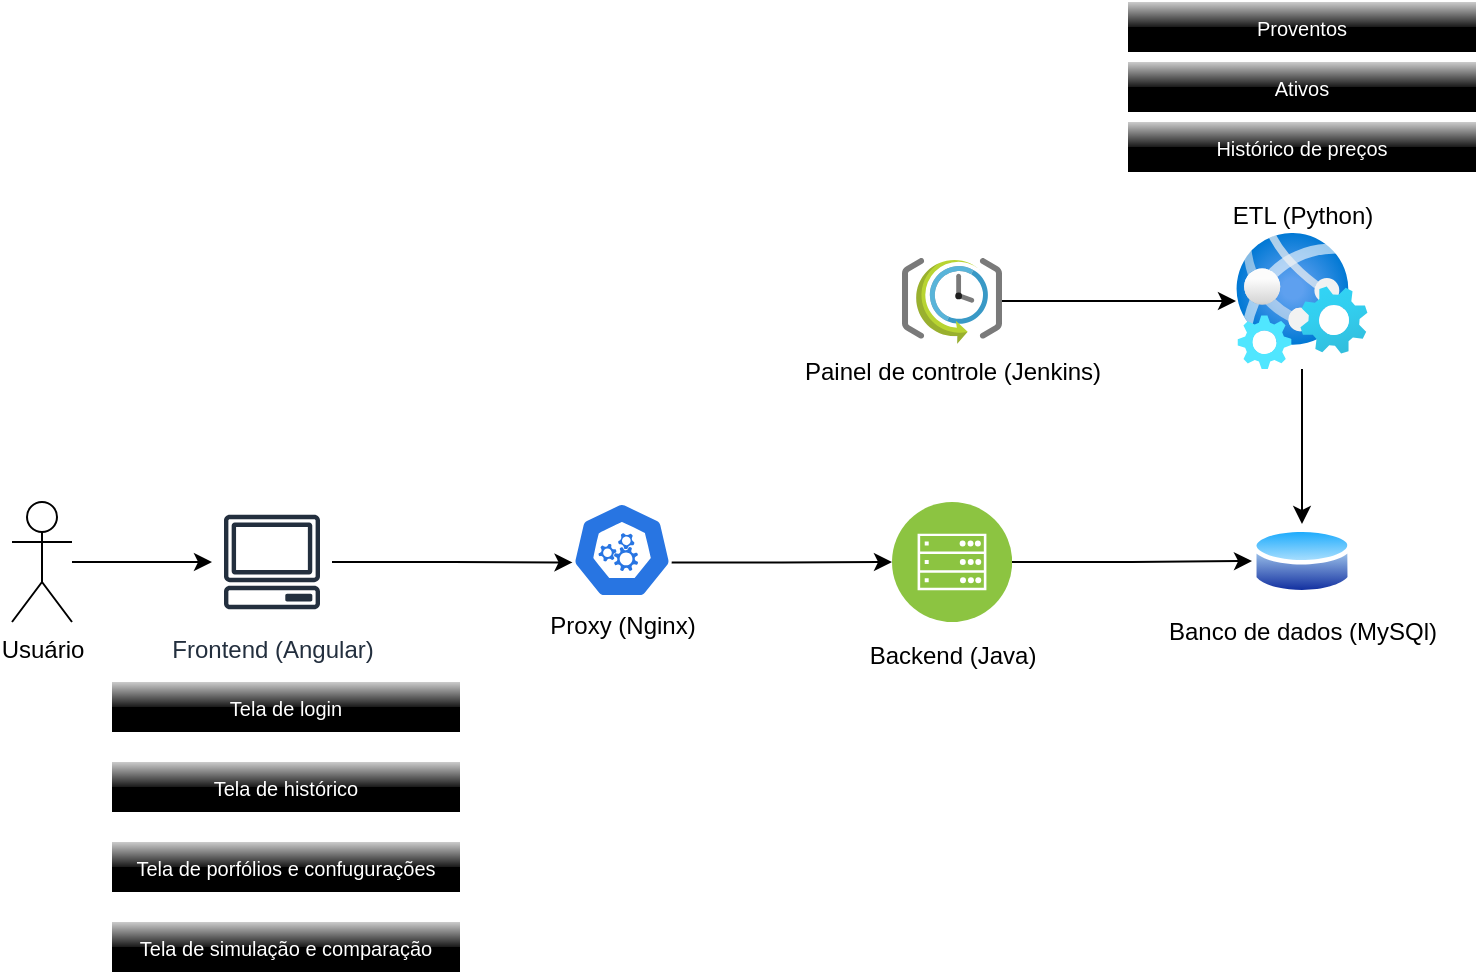<mxfile version="26.0.4">
  <diagram name="Página-1" id="GmB_ipgcuZzCmFC9uFD9">
    <mxGraphModel dx="1434" dy="835" grid="1" gridSize="10" guides="1" tooltips="1" connect="1" arrows="1" fold="1" page="1" pageScale="1" pageWidth="827" pageHeight="1169" math="0" shadow="0">
      <root>
        <mxCell id="0" />
        <mxCell id="1" parent="0" />
        <mxCell id="98B7Fcaqq5iTF7YMwLrI-7" style="edgeStyle=orthogonalEdgeStyle;rounded=0;orthogonalLoop=1;jettySize=auto;html=1;" parent="1" source="98B7Fcaqq5iTF7YMwLrI-5" target="98B7Fcaqq5iTF7YMwLrI-6" edge="1">
          <mxGeometry relative="1" as="geometry" />
        </mxCell>
        <mxCell id="98B7Fcaqq5iTF7YMwLrI-5" value="Usuário" style="shape=umlActor;verticalLabelPosition=bottom;verticalAlign=top;html=1;outlineConnect=0;" parent="1" vertex="1">
          <mxGeometry x="60" y="350" width="30" height="60" as="geometry" />
        </mxCell>
        <mxCell id="98B7Fcaqq5iTF7YMwLrI-6" value="Frontend (Angular)" style="sketch=0;outlineConnect=0;fontColor=#232F3E;gradientColor=none;strokeColor=#232F3E;fillColor=#ffffff;dashed=0;verticalLabelPosition=bottom;verticalAlign=top;align=center;html=1;fontSize=12;fontStyle=0;aspect=fixed;shape=mxgraph.aws4.resourceIcon;resIcon=mxgraph.aws4.client;" parent="1" vertex="1">
          <mxGeometry x="160" y="350" width="60" height="60" as="geometry" />
        </mxCell>
        <mxCell id="98B7Fcaqq5iTF7YMwLrI-8" value="Tela de login" style="strokeWidth=1;html=1;shadow=0;dashed=0;shape=mxgraph.ios.iScreenNameBar;fillColor2=#000000;fillColor3=#ffffff;buttonText=;fontColor=#ffffff;fontSize=10;whiteSpace=wrap;align=center;sketch=0;" parent="1" vertex="1">
          <mxGeometry x="110" y="440" width="174" height="25" as="geometry" />
        </mxCell>
        <mxCell id="98B7Fcaqq5iTF7YMwLrI-9" value="Tela de histórico" style="strokeWidth=1;html=1;shadow=0;dashed=0;shape=mxgraph.ios.iScreenNameBar;fillColor2=#000000;fillColor3=#ffffff;buttonText=;fontColor=#ffffff;fontSize=10;whiteSpace=wrap;align=center;sketch=0;" parent="1" vertex="1">
          <mxGeometry x="110" y="480" width="174" height="25" as="geometry" />
        </mxCell>
        <mxCell id="98B7Fcaqq5iTF7YMwLrI-10" value="Tela de porfólios e confugurações" style="strokeWidth=1;html=1;shadow=0;dashed=0;shape=mxgraph.ios.iScreenNameBar;fillColor2=#000000;fillColor3=#ffffff;buttonText=;fontColor=#ffffff;fontSize=10;whiteSpace=wrap;align=center;sketch=0;" parent="1" vertex="1">
          <mxGeometry x="110" y="520" width="174" height="25" as="geometry" />
        </mxCell>
        <mxCell id="98B7Fcaqq5iTF7YMwLrI-11" value="Tela de simulação e comparação" style="strokeWidth=1;html=1;shadow=0;dashed=0;shape=mxgraph.ios.iScreenNameBar;fillColor2=#000000;fillColor3=#ffffff;buttonText=;fontColor=#ffffff;fontSize=10;whiteSpace=wrap;align=center;sketch=0;" parent="1" vertex="1">
          <mxGeometry x="110" y="560" width="174" height="25" as="geometry" />
        </mxCell>
        <mxCell id="98B7Fcaqq5iTF7YMwLrI-15" style="edgeStyle=orthogonalEdgeStyle;rounded=0;orthogonalLoop=1;jettySize=auto;html=1;exitX=0.995;exitY=0.63;exitDx=0;exitDy=0;exitPerimeter=0;" parent="1" source="98B7Fcaqq5iTF7YMwLrI-12" target="98B7Fcaqq5iTF7YMwLrI-14" edge="1">
          <mxGeometry relative="1" as="geometry" />
        </mxCell>
        <mxCell id="98B7Fcaqq5iTF7YMwLrI-12" value="Proxy (Nginx)" style="aspect=fixed;sketch=0;html=1;dashed=0;whitespace=wrap;verticalLabelPosition=bottom;verticalAlign=top;fillColor=#2875E2;strokeColor=#ffffff;points=[[0.005,0.63,0],[0.1,0.2,0],[0.9,0.2,0],[0.5,0,0],[0.995,0.63,0],[0.72,0.99,0],[0.5,1,0],[0.28,0.99,0]];shape=mxgraph.kubernetes.icon2;prIcon=api" parent="1" vertex="1">
          <mxGeometry x="340" y="350" width="50" height="48" as="geometry" />
        </mxCell>
        <mxCell id="98B7Fcaqq5iTF7YMwLrI-13" style="edgeStyle=orthogonalEdgeStyle;rounded=0;orthogonalLoop=1;jettySize=auto;html=1;entryX=0.005;entryY=0.63;entryDx=0;entryDy=0;entryPerimeter=0;" parent="1" source="98B7Fcaqq5iTF7YMwLrI-6" target="98B7Fcaqq5iTF7YMwLrI-12" edge="1">
          <mxGeometry relative="1" as="geometry" />
        </mxCell>
        <mxCell id="98B7Fcaqq5iTF7YMwLrI-17" style="edgeStyle=orthogonalEdgeStyle;rounded=0;orthogonalLoop=1;jettySize=auto;html=1;" parent="1" source="98B7Fcaqq5iTF7YMwLrI-14" target="98B7Fcaqq5iTF7YMwLrI-16" edge="1">
          <mxGeometry relative="1" as="geometry" />
        </mxCell>
        <mxCell id="98B7Fcaqq5iTF7YMwLrI-14" value="&lt;font color=&quot;#000000&quot;&gt;Backend (Java)&lt;/font&gt;" style="image;aspect=fixed;perimeter=ellipsePerimeter;html=1;align=center;shadow=0;dashed=0;fontColor=#4277BB;labelBackgroundColor=default;fontSize=12;spacingTop=3;image=img/lib/ibm/infrastructure/mobile_backend.svg;" parent="1" vertex="1">
          <mxGeometry x="500" y="350" width="60" height="60" as="geometry" />
        </mxCell>
        <mxCell id="98B7Fcaqq5iTF7YMwLrI-16" value="Banco de dados (MySQl)" style="image;aspect=fixed;perimeter=ellipsePerimeter;html=1;align=center;shadow=0;dashed=0;spacingTop=3;image=img/lib/active_directory/database.svg;" parent="1" vertex="1">
          <mxGeometry x="680" y="361" width="50" height="37" as="geometry" />
        </mxCell>
        <mxCell id="HwpJV7_IWIy6xog05Jkz-5" value="Histórico de preços" style="strokeWidth=1;html=1;shadow=0;dashed=0;shape=mxgraph.ios.iScreenNameBar;fillColor2=#000000;fillColor3=#ffffff;buttonText=;fontColor=#ffffff;fontSize=10;whiteSpace=wrap;align=center;sketch=0;" parent="1" vertex="1">
          <mxGeometry x="618" y="160" width="174" height="25" as="geometry" />
        </mxCell>
        <mxCell id="HwpJV7_IWIy6xog05Jkz-7" value="Ativos" style="strokeWidth=1;html=1;shadow=0;dashed=0;shape=mxgraph.ios.iScreenNameBar;fillColor2=#000000;fillColor3=#ffffff;buttonText=;fontColor=#ffffff;fontSize=10;whiteSpace=wrap;align=center;sketch=0;" parent="1" vertex="1">
          <mxGeometry x="618" y="130" width="174" height="25" as="geometry" />
        </mxCell>
        <mxCell id="HwpJV7_IWIy6xog05Jkz-8" value="Proventos" style="strokeWidth=1;html=1;shadow=0;dashed=0;shape=mxgraph.ios.iScreenNameBar;fillColor2=#000000;fillColor3=#ffffff;buttonText=;fontColor=#ffffff;fontSize=10;whiteSpace=wrap;align=center;sketch=0;" parent="1" vertex="1">
          <mxGeometry x="618" y="100" width="174" height="25" as="geometry" />
        </mxCell>
        <mxCell id="HwpJV7_IWIy6xog05Jkz-13" style="edgeStyle=orthogonalEdgeStyle;rounded=0;orthogonalLoop=1;jettySize=auto;html=1;" parent="1" source="HwpJV7_IWIy6xog05Jkz-10" target="HwpJV7_IWIy6xog05Jkz-12" edge="1">
          <mxGeometry relative="1" as="geometry" />
        </mxCell>
        <mxCell id="HwpJV7_IWIy6xog05Jkz-10" value="Painel de controle (Jenkins)" style="image;sketch=0;aspect=fixed;html=1;points=[];align=center;fontSize=12;image=img/lib/mscae/SchedulerJobCollection.svg;" parent="1" vertex="1">
          <mxGeometry x="505" y="228" width="50" height="43" as="geometry" />
        </mxCell>
        <mxCell id="HwpJV7_IWIy6xog05Jkz-14" style="edgeStyle=orthogonalEdgeStyle;rounded=0;orthogonalLoop=1;jettySize=auto;html=1;" parent="1" source="HwpJV7_IWIy6xog05Jkz-12" target="98B7Fcaqq5iTF7YMwLrI-16" edge="1">
          <mxGeometry relative="1" as="geometry" />
        </mxCell>
        <mxCell id="HwpJV7_IWIy6xog05Jkz-12" value="ETL (Python)" style="image;aspect=fixed;html=1;points=[];align=center;fontSize=12;image=img/lib/azure2/other/Web_Jobs.svg;labelPosition=center;verticalLabelPosition=top;verticalAlign=bottom;" parent="1" vertex="1">
          <mxGeometry x="672" y="215.5" width="66" height="68" as="geometry" />
        </mxCell>
      </root>
    </mxGraphModel>
  </diagram>
</mxfile>
